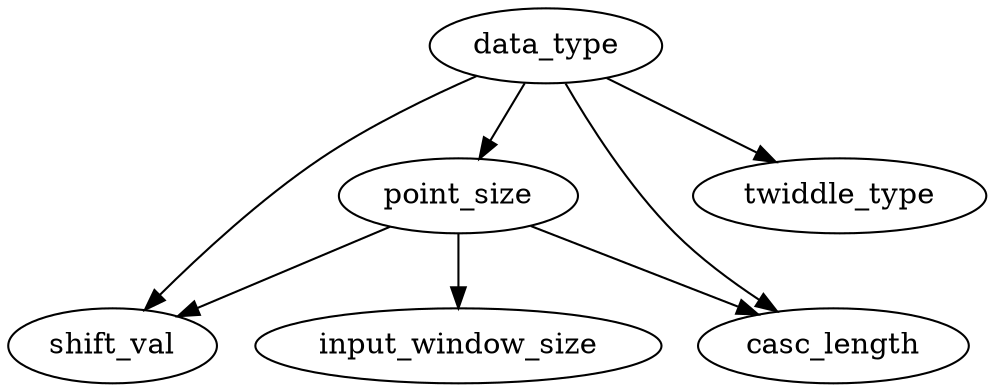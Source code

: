 digraph G {
data_type -> shift_val;
point_size -> shift_val;
point_size -> input_window_size;
data_type -> casc_length;
point_size -> casc_length;
data_type -> twiddle_type;
data_type -> point_size;
}

